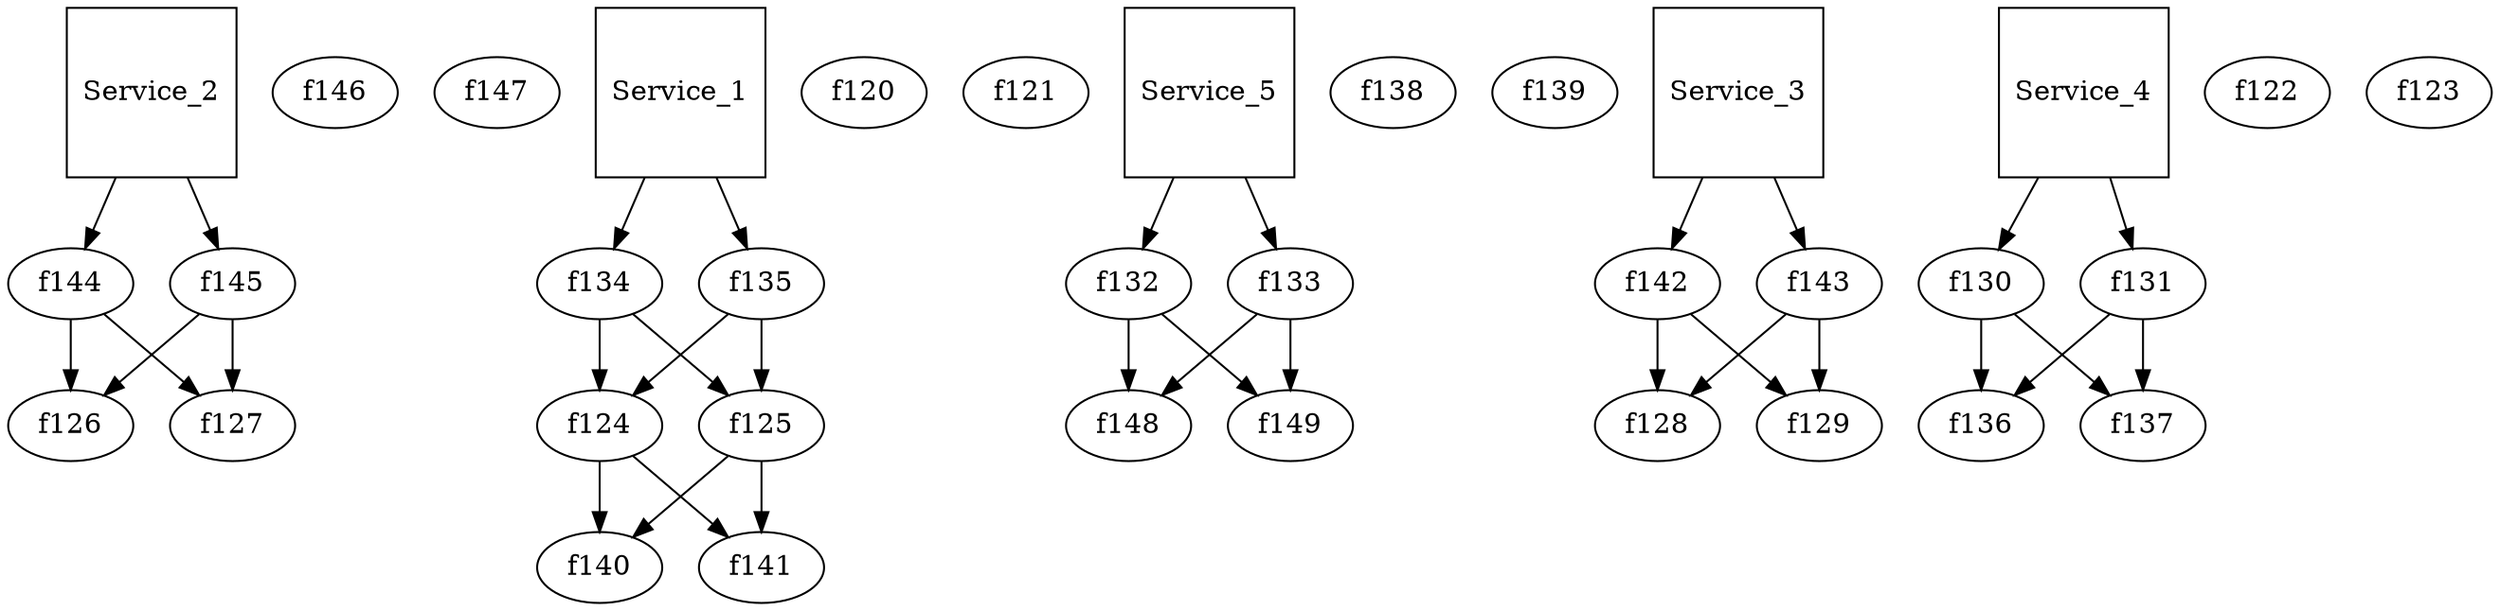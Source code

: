 digraph System{
	f126 ; 	f127 ; 
	f146 ; 	f147 ; 
	f140 ; 	f141 ; 
	f120 ; 	f121 ; 
	f134 ; 	f135 ; 
	f132 ; 	f133 ; 
	f138 ; 	f139 ; 
	f148 ; 	f149 ; 
	f128 ; 	f129 ; 
	f142 ; 	f143 ; 
	f124 ; 	f125 ; 
	f136 ; 	f137 ; 
	f122 ; 	f123 ; 
	f144 ; 	f145 ; 
	f130 ; 	f131 ; 
Service_1[shape=square];
 Service_1->f134; Service_1->f135; f134 -> f124 -> f140;
f134 ->f125; f135 ->f125; f135 ->f124; f124 ->f141; f125 ->f141; f125 ->f140; 
Service_2[shape=square];
 Service_2->f144; Service_2->f145; f144 -> f126;
f144 ->f127; f145 ->f127; f145 ->f126; 
Service_3[shape=square];
 Service_3->f142; Service_3->f143; f142 -> f128;
f142 ->f129; f143 ->f129; f143 ->f128; 
Service_4[shape=square];
 Service_4->f130; Service_4->f131; f130 -> f136;
f130 ->f137; f131 ->f137; f131 ->f136; 
Service_5[shape=square];
 Service_5->f132; Service_5->f133; f132 -> f148;
f132 ->f149; f133 ->f149; f133 ->f148; 
}